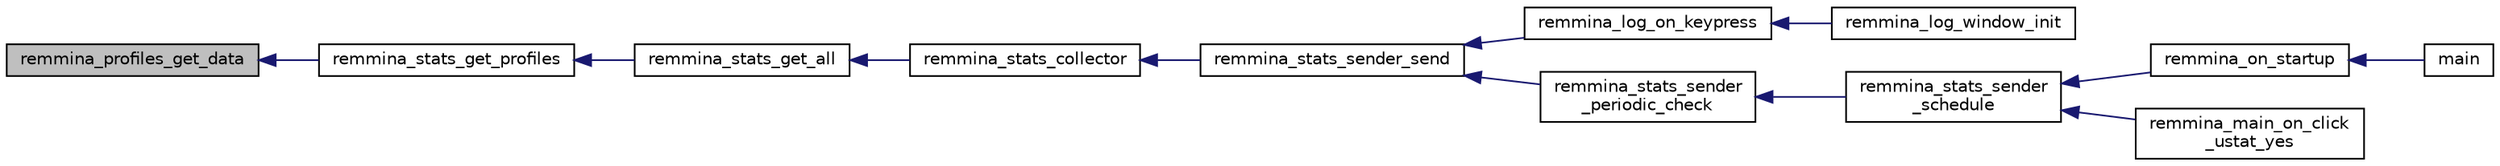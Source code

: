 digraph "remmina_profiles_get_data"
{
  edge [fontname="Helvetica",fontsize="10",labelfontname="Helvetica",labelfontsize="10"];
  node [fontname="Helvetica",fontsize="10",shape=record];
  rankdir="LR";
  Node71 [label="remmina_profiles_get_data",height=0.2,width=0.4,color="black", fillcolor="grey75", style="filled", fontcolor="black"];
  Node71 -> Node72 [dir="back",color="midnightblue",fontsize="10",style="solid",fontname="Helvetica"];
  Node72 [label="remmina_stats_get_profiles",height=0.2,width=0.4,color="black", fillcolor="white", style="filled",URL="$remmina__stats_8c.html#a65500d6b5d93cc7e3fc3d72329ff3847",tooltip="Add a json member profile_count with a child for each protocol used by the user. "];
  Node72 -> Node73 [dir="back",color="midnightblue",fontsize="10",style="solid",fontname="Helvetica"];
  Node73 [label="remmina_stats_get_all",height=0.2,width=0.4,color="black", fillcolor="white", style="filled",URL="$remmina__stats_8h.html#a7a1c9ab1abc1fdf78239d11b802843ae",tooltip="Get all statistics in json format to send periodically to the PHP server. "];
  Node73 -> Node74 [dir="back",color="midnightblue",fontsize="10",style="solid",fontname="Helvetica"];
  Node74 [label="remmina_stats_collector",height=0.2,width=0.4,color="black", fillcolor="white", style="filled",URL="$remmina__stats__sender_8c.html#a9fb1f78014c902387de47961e8245518"];
  Node74 -> Node75 [dir="back",color="midnightblue",fontsize="10",style="solid",fontname="Helvetica"];
  Node75 [label="remmina_stats_sender_send",height=0.2,width=0.4,color="black", fillcolor="white", style="filled",URL="$remmina__stats__sender_8h.html#adcfe144769bc83b3a6cc216eb3589919"];
  Node75 -> Node76 [dir="back",color="midnightblue",fontsize="10",style="solid",fontname="Helvetica"];
  Node76 [label="remmina_log_on_keypress",height=0.2,width=0.4,color="black", fillcolor="white", style="filled",URL="$remmina__log_8c.html#a43a42f51f64b54924564e166c56b39e1"];
  Node76 -> Node77 [dir="back",color="midnightblue",fontsize="10",style="solid",fontname="Helvetica"];
  Node77 [label="remmina_log_window_init",height=0.2,width=0.4,color="black", fillcolor="white", style="filled",URL="$remmina__log_8c.html#a1e5960f194353bd36d82bd9476c309bd"];
  Node75 -> Node78 [dir="back",color="midnightblue",fontsize="10",style="solid",fontname="Helvetica"];
  Node78 [label="remmina_stats_sender\l_periodic_check",height=0.2,width=0.4,color="black", fillcolor="white", style="filled",URL="$remmina__stats__sender_8c.html#a9893f8bc18fa81d40fabcf60e7353bb2"];
  Node78 -> Node79 [dir="back",color="midnightblue",fontsize="10",style="solid",fontname="Helvetica"];
  Node79 [label="remmina_stats_sender\l_schedule",height=0.2,width=0.4,color="black", fillcolor="white", style="filled",URL="$remmina__stats__sender_8h.html#ab800d60b2014cf18c0791de01cf33802"];
  Node79 -> Node80 [dir="back",color="midnightblue",fontsize="10",style="solid",fontname="Helvetica"];
  Node80 [label="remmina_on_startup",height=0.2,width=0.4,color="black", fillcolor="white", style="filled",URL="$remmina_8c.html#a26d2c20be18ff44f239b756f1d5be01a"];
  Node80 -> Node81 [dir="back",color="midnightblue",fontsize="10",style="solid",fontname="Helvetica"];
  Node81 [label="main",height=0.2,width=0.4,color="black", fillcolor="white", style="filled",URL="$remmina_8c.html#a0ddf1224851353fc92bfbff6f499fa97"];
  Node79 -> Node82 [dir="back",color="midnightblue",fontsize="10",style="solid",fontname="Helvetica"];
  Node82 [label="remmina_main_on_click\l_ustat_yes",height=0.2,width=0.4,color="black", fillcolor="white", style="filled",URL="$remmina__main_8c.html#a5994672eab85d9500cc37f4cabb39136"];
}
